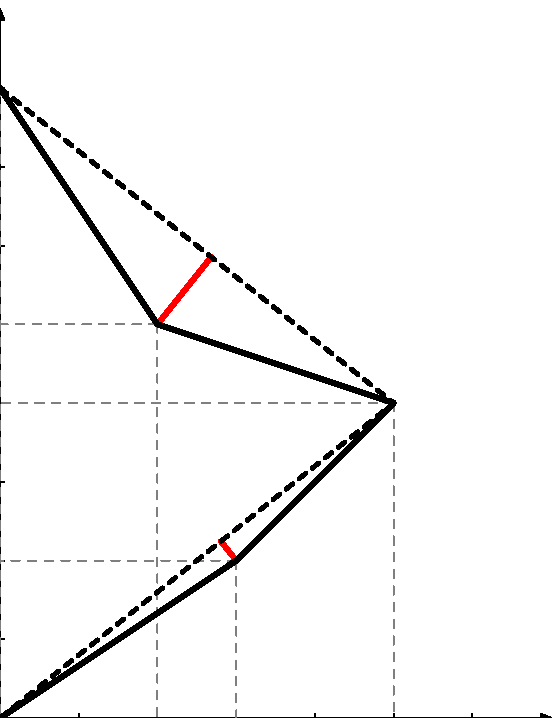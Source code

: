 %verbatimtex
%\documentclass[12pt]{article}
%\usepackage[T1]{fontenc}
%\begin{document}
%etex;

beginfig(1)
    pair A[];
	A[0] := (0cm, 0cm);
	A[1] := (3cm, 2cm);
	A[2] := (5cm, 4cm);
	A[3] := (2cm, 5cm);
	A[4] := (0cm, 8cm);
	pair H, B, C, T;
	B := A[1] + (A[2] - A[0]) rotated 90;
	H = whatever [B, A[1]];
	H = whatever [A[0], A[2]];
	C := A[3] + (A[2] - A[4]) rotated 90;
	T = whatever [C, A[3]];
	T = whatever [A[4], A[2]];
	
	u:=1cm;
	xmax := 7u;
	ymax := 9u;
	drawarrow (0,0)--(xmax, 0);
	drawarrow (0,0)--(0, ymax);

	for i=0 step u until xmax-u:
		draw (i,u/20)--(i,-u/20);
	endfor;
	for i=0 step u until ymax-u:
	    draw (u/20,i)--(-u/20,i);
	endfor;
	
	for i=0 step 1 until 4:
		draw A[i]--(xpart A[i], 0) dashed evenly withcolor(.5white);
		draw A[i]--(0, ypart A[i]) dashed evenly withcolor(.5white);
	endfor;
	
    draw A[1]--H withcolor (red) withpen pencircle scaled 2bp;
	draw A[3]--T withcolor (red) withpen pencircle scaled 2bp;
	draw A[0]--A[1]--A[2]--A[3]--A[4] withpen pencircle scaled 2bp;
  	draw A[0]--A[2]--A[4] dashed evenly withpen pencircle scaled 1.5bp;

endfig;
end;

